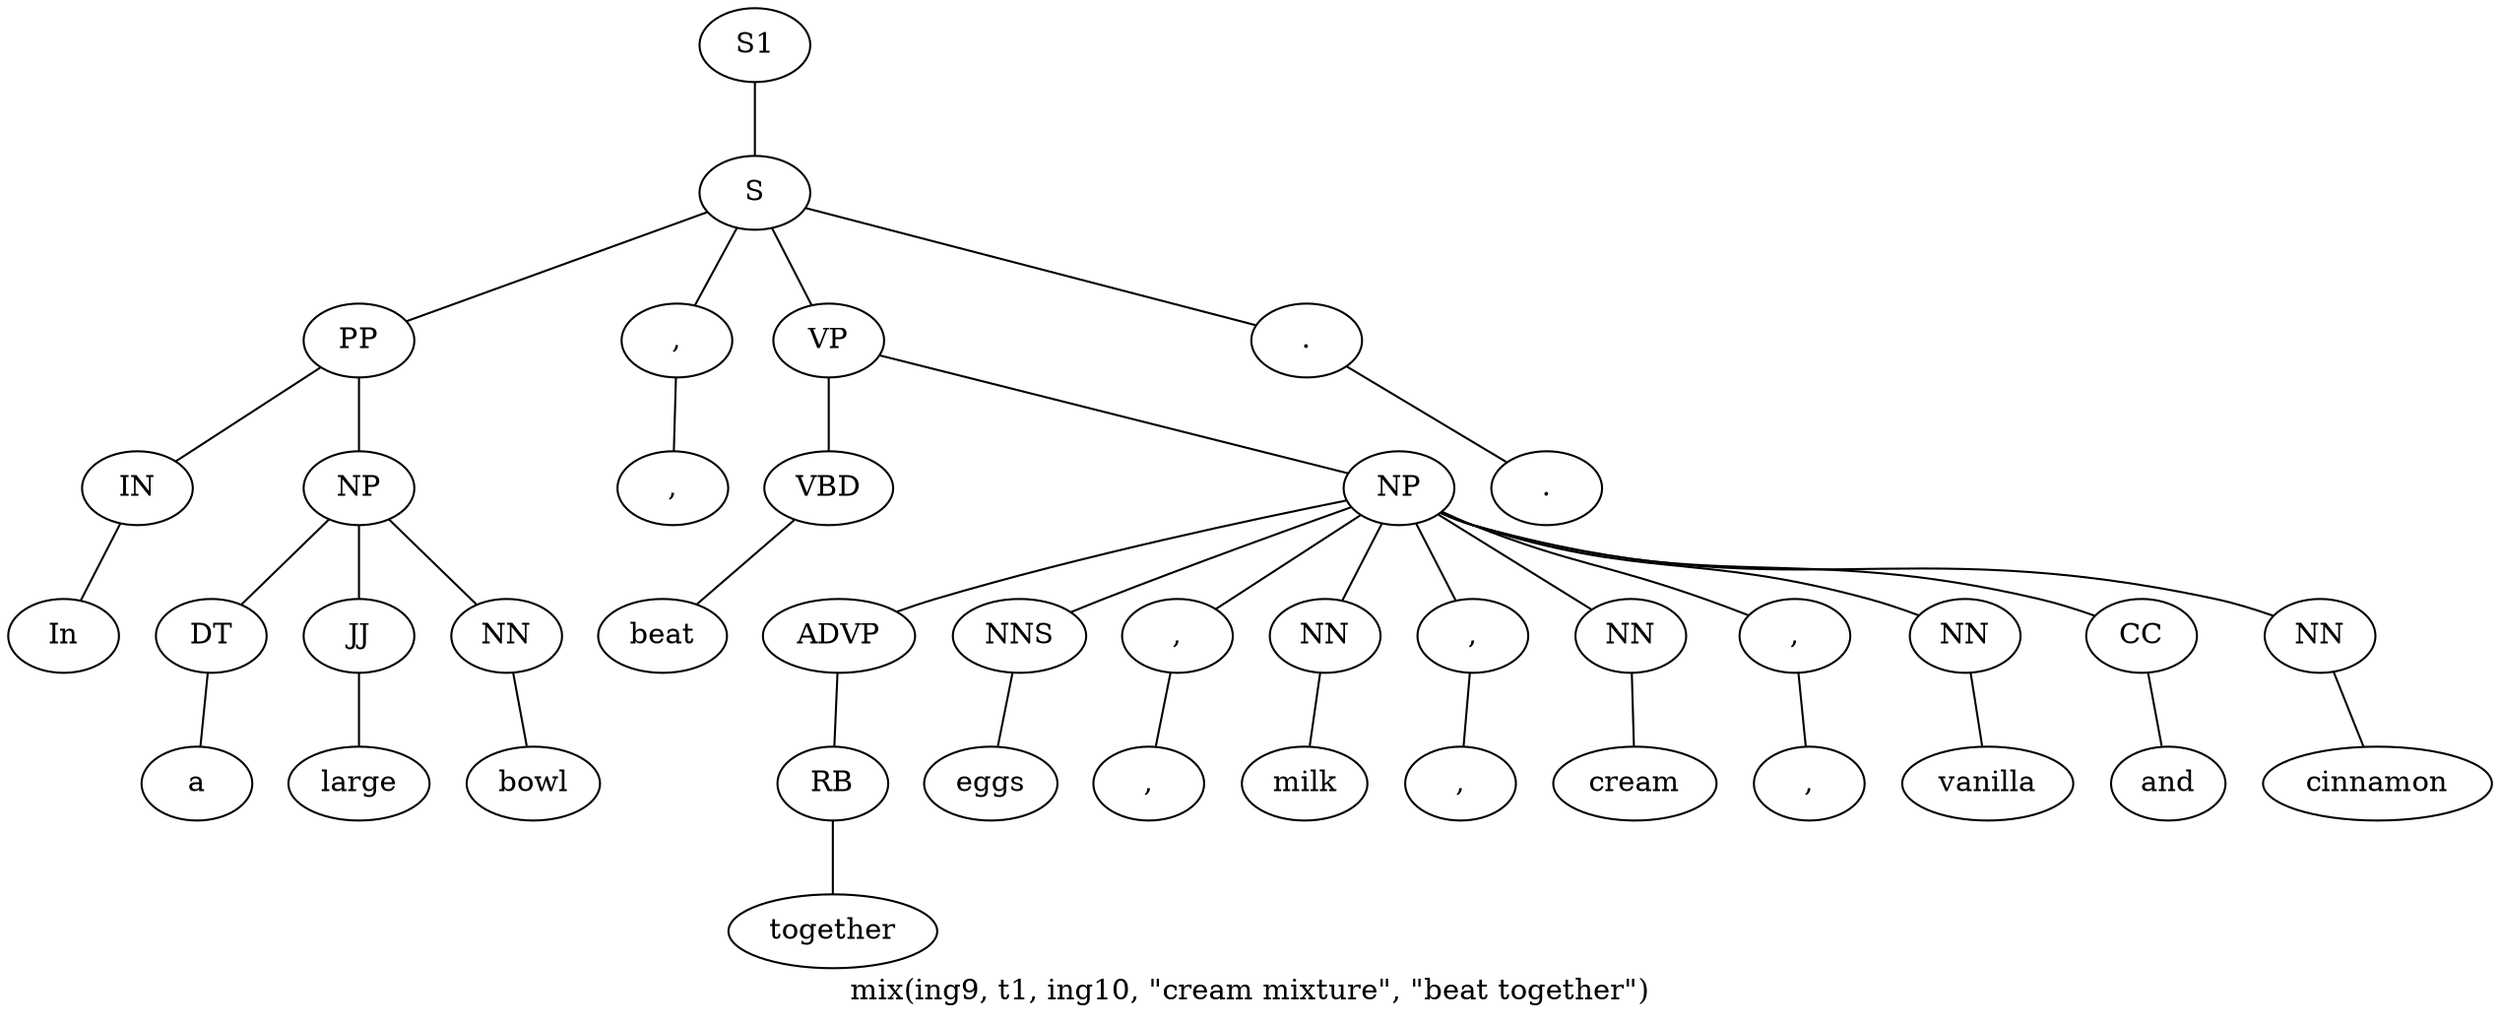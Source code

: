 graph SyntaxGraph {
	label = "mix(ing9, t1, ing10, \"cream mixture\", \"beat together\")";
	Node0 [label="S1"];
	Node1 [label="S"];
	Node2 [label="PP"];
	Node3 [label="IN"];
	Node4 [label="In"];
	Node5 [label="NP"];
	Node6 [label="DT"];
	Node7 [label="a"];
	Node8 [label="JJ"];
	Node9 [label="large"];
	Node10 [label="NN"];
	Node11 [label="bowl"];
	Node12 [label=","];
	Node13 [label=","];
	Node14 [label="VP"];
	Node15 [label="VBD"];
	Node16 [label="beat"];
	Node17 [label="NP"];
	Node18 [label="ADVP"];
	Node19 [label="RB"];
	Node20 [label="together"];
	Node21 [label="NNS"];
	Node22 [label="eggs"];
	Node23 [label=","];
	Node24 [label=","];
	Node25 [label="NN"];
	Node26 [label="milk"];
	Node27 [label=","];
	Node28 [label=","];
	Node29 [label="NN"];
	Node30 [label="cream"];
	Node31 [label=","];
	Node32 [label=","];
	Node33 [label="NN"];
	Node34 [label="vanilla"];
	Node35 [label="CC"];
	Node36 [label="and"];
	Node37 [label="NN"];
	Node38 [label="cinnamon"];
	Node39 [label="."];
	Node40 [label="."];

	Node0 -- Node1;
	Node1 -- Node2;
	Node1 -- Node12;
	Node1 -- Node14;
	Node1 -- Node39;
	Node2 -- Node3;
	Node2 -- Node5;
	Node3 -- Node4;
	Node5 -- Node6;
	Node5 -- Node8;
	Node5 -- Node10;
	Node6 -- Node7;
	Node8 -- Node9;
	Node10 -- Node11;
	Node12 -- Node13;
	Node14 -- Node15;
	Node14 -- Node17;
	Node15 -- Node16;
	Node17 -- Node18;
	Node17 -- Node21;
	Node17 -- Node23;
	Node17 -- Node25;
	Node17 -- Node27;
	Node17 -- Node29;
	Node17 -- Node31;
	Node17 -- Node33;
	Node17 -- Node35;
	Node17 -- Node37;
	Node18 -- Node19;
	Node19 -- Node20;
	Node21 -- Node22;
	Node23 -- Node24;
	Node25 -- Node26;
	Node27 -- Node28;
	Node29 -- Node30;
	Node31 -- Node32;
	Node33 -- Node34;
	Node35 -- Node36;
	Node37 -- Node38;
	Node39 -- Node40;
}